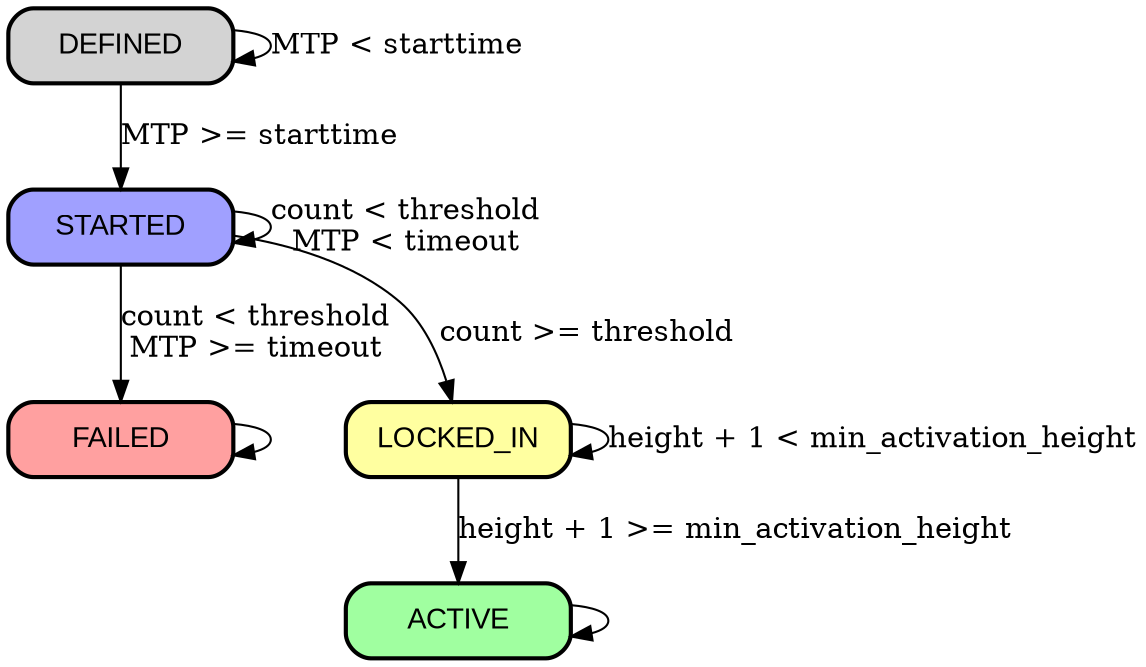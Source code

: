 digraph {
  rankdir=TD;

  node [style="rounded,filled,bold", shape=box, fixedsize=true, width=1.5, fontname="Arial"];

  edge [weight = 100];
  "DEFINED" -> "STARTED" [label="MTP >= starttime"];
  "STARTED" -> "FAILED" [label="count < threshold\nMTP >= timeout"];
  "LOCKED_IN" -> "LOCKED_IN" [label="height + 1 < min_activation_height"];
  "LOCKED_IN" -> "ACTIVE" [label="height + 1 >= min_activation_height"];

  edge [weight = 1];
  "STARTED" -> "LOCKED_IN" [label="count >= threshold"];

  "FAILED" -> "LOCKED_IN" [style=invis];

  "DEFINED"-> "DEFINED" [label="MTP < starttime"];
  "STARTED"-> "STARTED" [label="count < threshold\nMTP < timeout"];
  "ACTIVE" -> "ACTIVE";
  "FAILED" -> "FAILED";

  "STARTED" [fillcolor="#a0a0ff"];
  "LOCKED_IN" [fillcolor="#ffffa0"];
  "ACTIVE" [fillcolor="#a0ffa0"];
  "FAILED" [fillcolor="#ffa0a0"];

  { rank=same; "FAILED" "LOCKED_IN" }
  { rank=sink; "ACTIVE" }
}
